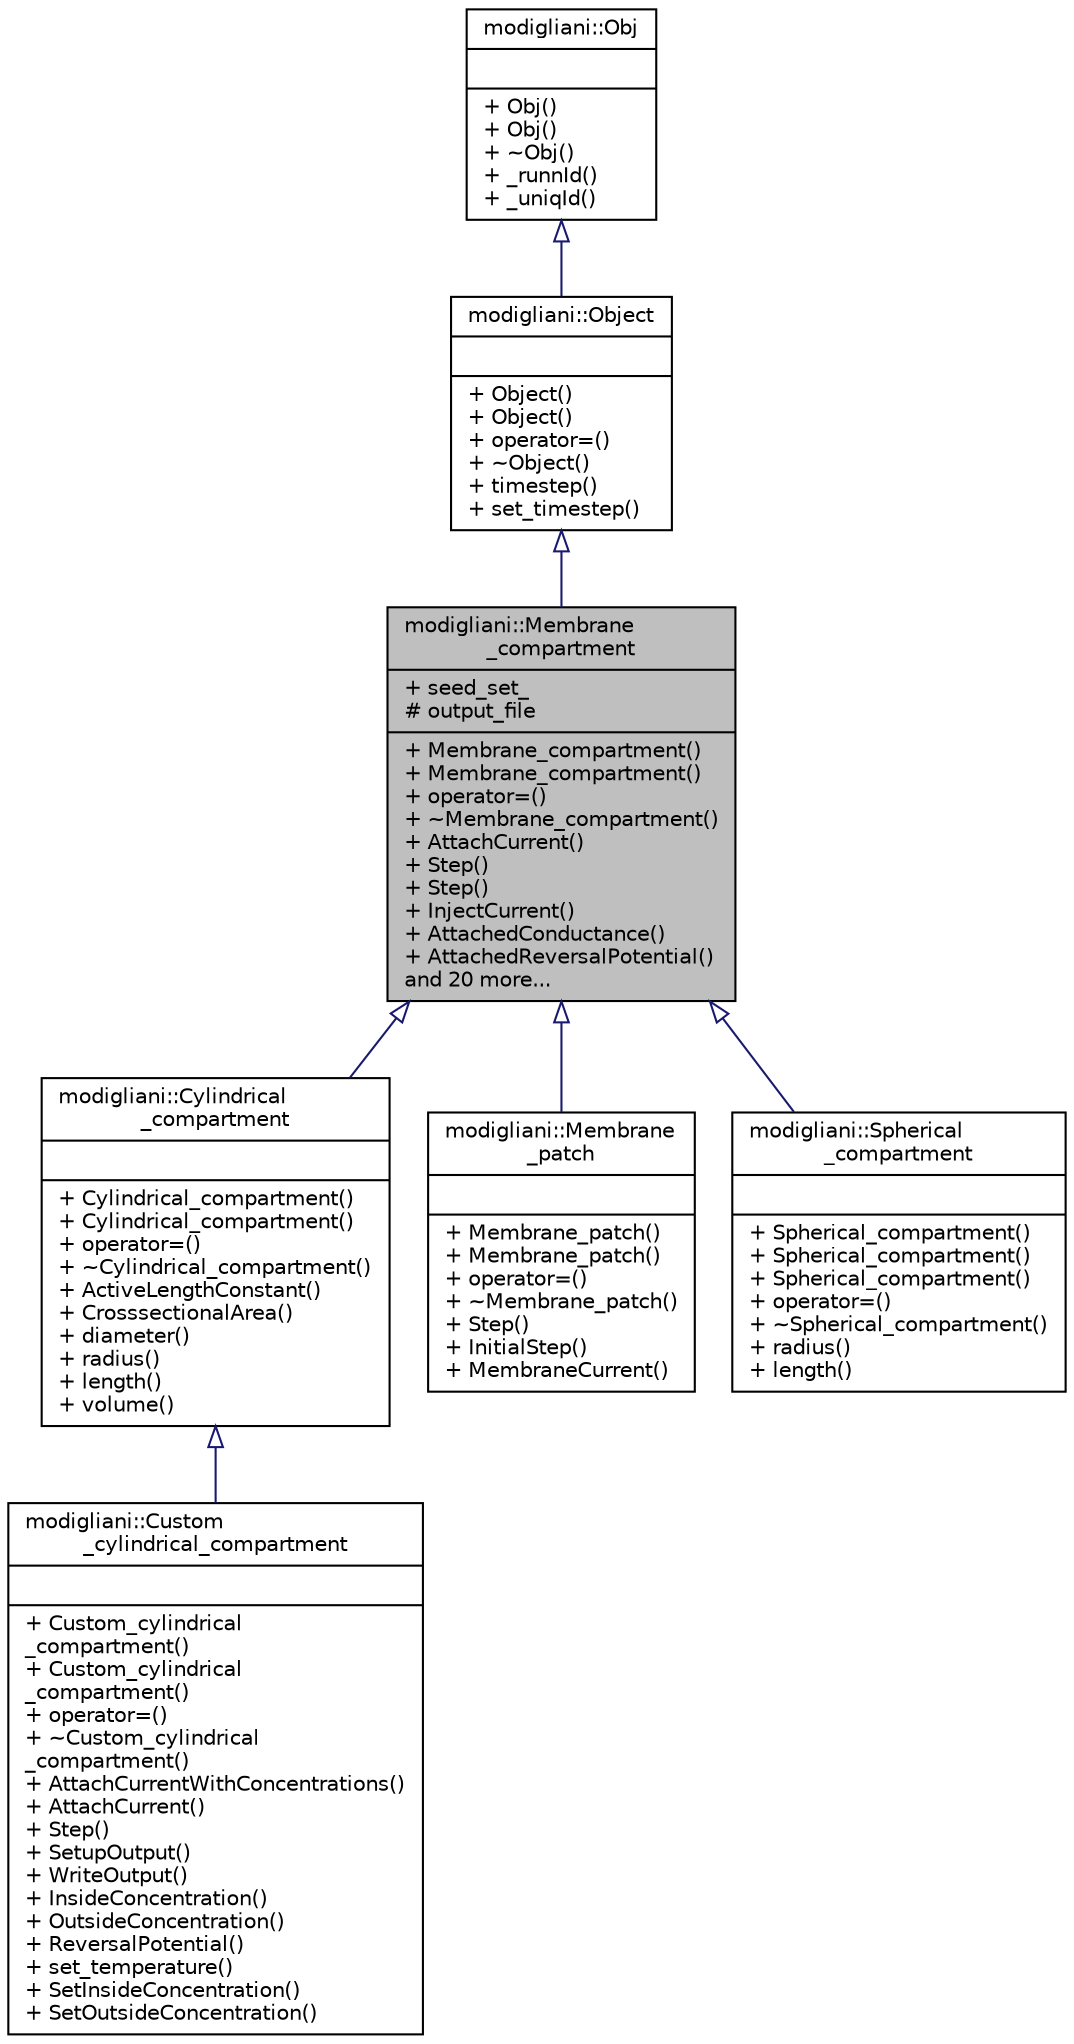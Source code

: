 digraph "modigliani::Membrane_compartment"
{
  bgcolor="transparent";
  edge [fontname="Helvetica",fontsize="10",labelfontname="Helvetica",labelfontsize="10"];
  node [fontname="Helvetica",fontsize="10",shape=record];
  Node0 [label="{modigliani::Membrane\l_compartment\n|+ seed_set_\l# output_file\l|+ Membrane_compartment()\l+ Membrane_compartment()\l+ operator=()\l+ ~Membrane_compartment()\l+ AttachCurrent()\l+ Step()\l+ Step()\l+ InjectCurrent()\l+ AttachedConductance()\l+ AttachedReversalPotential()\land 20 more...\l}",height=0.2,width=0.4,color="black", fillcolor="grey75", style="filled", fontcolor="black"];
  Node1 -> Node0 [dir="back",color="midnightblue",fontsize="10",style="solid",arrowtail="onormal",fontname="Helvetica"];
  Node1 [label="{modigliani::Object\n||+ Object()\l+ Object()\l+ operator=()\l+ ~Object()\l+ timestep()\l+ set_timestep()\l}",height=0.2,width=0.4,color="black",URL="$classmodigliani_1_1Object.html",tooltip="Base class for all objects in modigliani. "];
  Node2 -> Node1 [dir="back",color="midnightblue",fontsize="10",style="solid",arrowtail="onormal",fontname="Helvetica"];
  Node2 [label="{modigliani::Obj\n||+ Obj()\l+ Obj()\l+ ~Obj()\l+ _runnId()\l+ _uniqId()\l}",height=0.2,width=0.4,color="black",URL="$classmodigliani_1_1Obj.html",tooltip="Master class for all objects. "];
  Node0 -> Node3 [dir="back",color="midnightblue",fontsize="10",style="solid",arrowtail="onormal",fontname="Helvetica"];
  Node3 [label="{modigliani::Cylindrical\l_compartment\n||+ Cylindrical_compartment()\l+ Cylindrical_compartment()\l+ operator=()\l+ ~Cylindrical_compartment()\l+ ActiveLengthConstant()\l+ CrosssectionalArea()\l+ diameter()\l+ radius()\l+ length()\l+ volume()\l}",height=0.2,width=0.4,color="black",URL="$classmodigliani_1_1Cylindrical__compartment.html",tooltip="Cylindrical membrane compartment. "];
  Node3 -> Node4 [dir="back",color="midnightblue",fontsize="10",style="solid",arrowtail="onormal",fontname="Helvetica"];
  Node4 [label="{modigliani::Custom\l_cylindrical_compartment\n||+ Custom_cylindrical\l_compartment()\l+ Custom_cylindrical\l_compartment()\l+ operator=()\l+ ~Custom_cylindrical\l_compartment()\l+ AttachCurrentWithConcentrations()\l+ AttachCurrent()\l+ Step()\l+ SetupOutput()\l+ WriteOutput()\l+ InsideConcentration()\l+ OutsideConcentration()\l+ ReversalPotential()\l+ set_temperature()\l+ SetInsideConcentration()\l+ SetOutsideConcentration()\l}",height=0.2,width=0.4,color="black",URL="$classmodigliani_1_1Custom__cylindrical__compartment.html",tooltip="This class is used to take concentrations into account. "];
  Node0 -> Node5 [dir="back",color="midnightblue",fontsize="10",style="solid",arrowtail="onormal",fontname="Helvetica"];
  Node5 [label="{modigliani::Membrane\l_patch\n||+ Membrane_patch()\l+ Membrane_patch()\l+ operator=()\l+ ~Membrane_patch()\l+ Step()\l+ InitialStep()\l+ MembraneCurrent()\l}",height=0.2,width=0.4,color="black",URL="$classmodigliani_1_1Membrane__patch.html",tooltip="Membrane_patch class. "];
  Node0 -> Node6 [dir="back",color="midnightblue",fontsize="10",style="solid",arrowtail="onormal",fontname="Helvetica"];
  Node6 [label="{modigliani::Spherical\l_compartment\n||+ Spherical_compartment()\l+ Spherical_compartment()\l+ Spherical_compartment()\l+ operator=()\l+ ~Spherical_compartment()\l+ radius()\l+ length()\l}",height=0.2,width=0.4,color="black",URL="$classmodigliani_1_1Spherical__compartment.html",tooltip="This class simulates a spherical Hodgkin-Huxley neuron. "];
}
